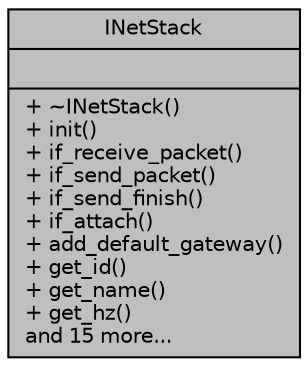 digraph "INetStack"
{
  edge [fontname="Helvetica",fontsize="10",labelfontname="Helvetica",labelfontsize="10"];
  node [fontname="Helvetica",fontsize="10",shape=record];
  Node1 [label="{INetStack\n||+ ~INetStack()\l+ init()\l+ if_receive_packet()\l+ if_send_packet()\l+ if_send_finish()\l+ if_attach()\l+ add_default_gateway()\l+ get_id()\l+ get_name()\l+ get_hz()\land 15 more...\l}",height=0.2,width=0.4,color="black", fillcolor="grey75", style="filled", fontcolor="black"];
}
